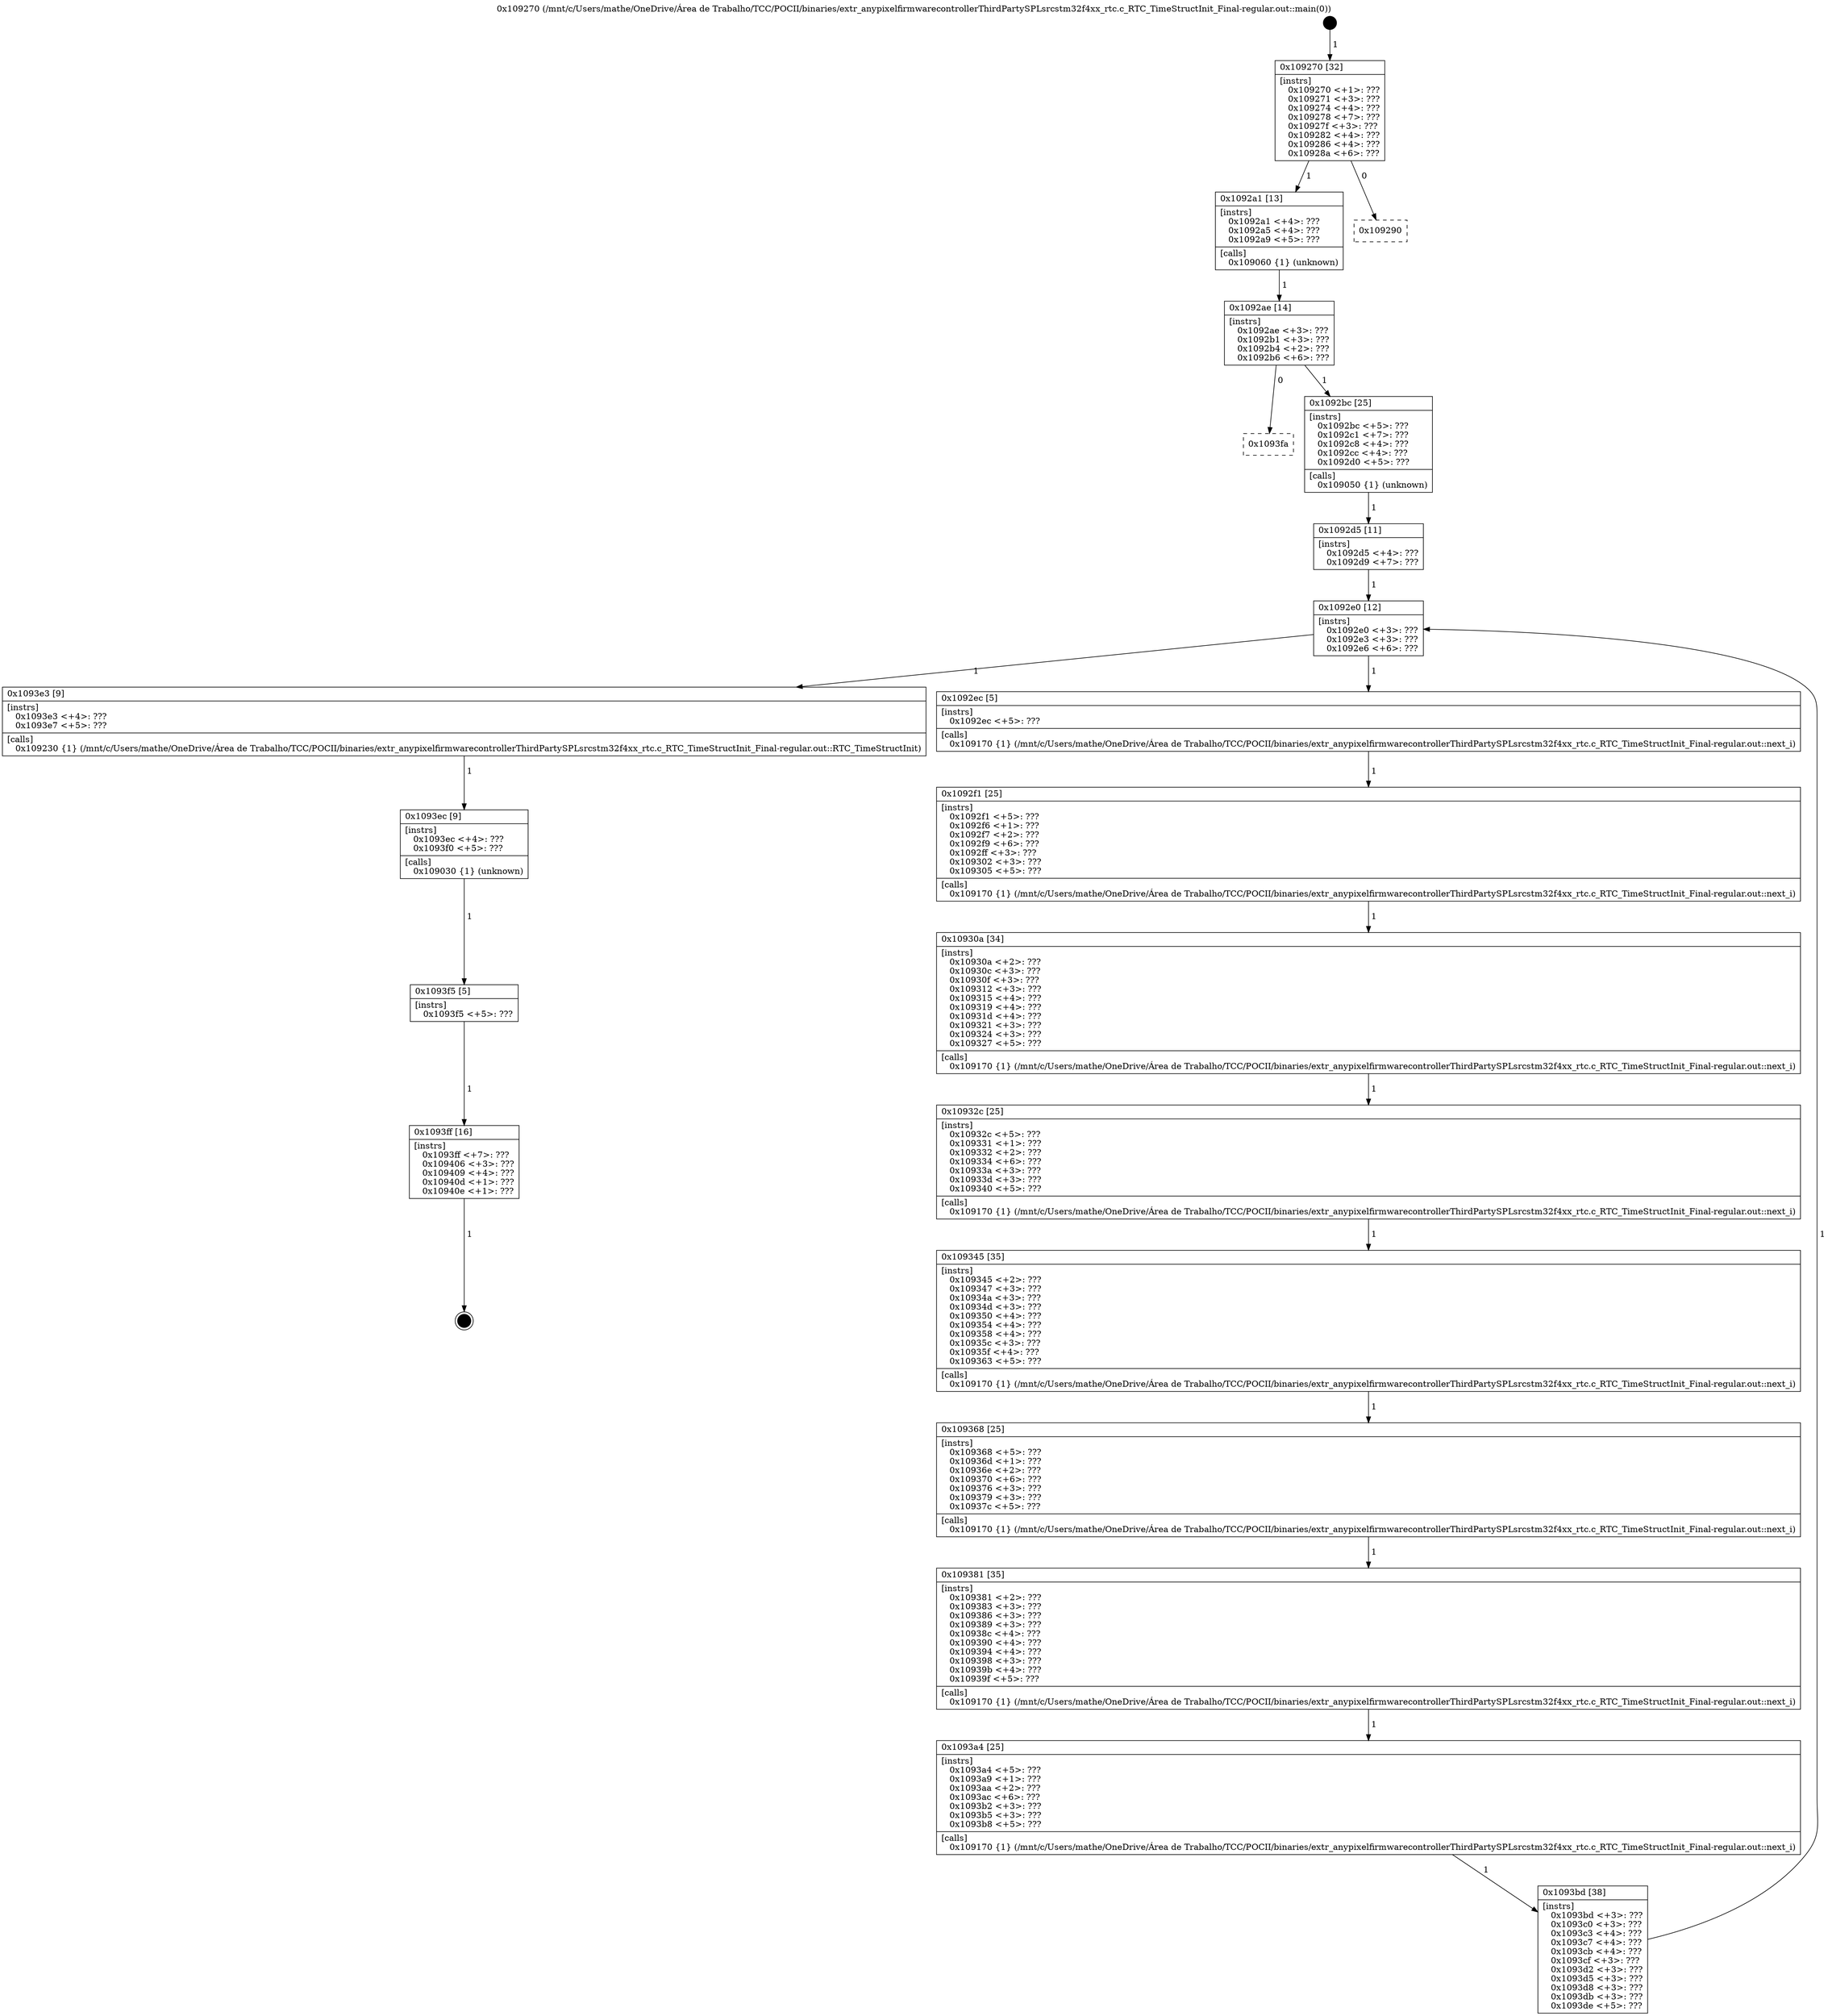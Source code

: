 digraph "0x109270" {
  label = "0x109270 (/mnt/c/Users/mathe/OneDrive/Área de Trabalho/TCC/POCII/binaries/extr_anypixelfirmwarecontrollerThirdPartySPLsrcstm32f4xx_rtc.c_RTC_TimeStructInit_Final-regular.out::main(0))"
  labelloc = "t"
  node[shape=record]

  Entry [label="",width=0.3,height=0.3,shape=circle,fillcolor=black,style=filled]
  "0x109270" [label="{
     0x109270 [32]\l
     | [instrs]\l
     &nbsp;&nbsp;0x109270 \<+1\>: ???\l
     &nbsp;&nbsp;0x109271 \<+3\>: ???\l
     &nbsp;&nbsp;0x109274 \<+4\>: ???\l
     &nbsp;&nbsp;0x109278 \<+7\>: ???\l
     &nbsp;&nbsp;0x10927f \<+3\>: ???\l
     &nbsp;&nbsp;0x109282 \<+4\>: ???\l
     &nbsp;&nbsp;0x109286 \<+4\>: ???\l
     &nbsp;&nbsp;0x10928a \<+6\>: ???\l
  }"]
  "0x1092a1" [label="{
     0x1092a1 [13]\l
     | [instrs]\l
     &nbsp;&nbsp;0x1092a1 \<+4\>: ???\l
     &nbsp;&nbsp;0x1092a5 \<+4\>: ???\l
     &nbsp;&nbsp;0x1092a9 \<+5\>: ???\l
     | [calls]\l
     &nbsp;&nbsp;0x109060 \{1\} (unknown)\l
  }"]
  "0x109290" [label="{
     0x109290\l
  }", style=dashed]
  "0x1092ae" [label="{
     0x1092ae [14]\l
     | [instrs]\l
     &nbsp;&nbsp;0x1092ae \<+3\>: ???\l
     &nbsp;&nbsp;0x1092b1 \<+3\>: ???\l
     &nbsp;&nbsp;0x1092b4 \<+2\>: ???\l
     &nbsp;&nbsp;0x1092b6 \<+6\>: ???\l
  }"]
  "0x1093fa" [label="{
     0x1093fa\l
  }", style=dashed]
  "0x1092bc" [label="{
     0x1092bc [25]\l
     | [instrs]\l
     &nbsp;&nbsp;0x1092bc \<+5\>: ???\l
     &nbsp;&nbsp;0x1092c1 \<+7\>: ???\l
     &nbsp;&nbsp;0x1092c8 \<+4\>: ???\l
     &nbsp;&nbsp;0x1092cc \<+4\>: ???\l
     &nbsp;&nbsp;0x1092d0 \<+5\>: ???\l
     | [calls]\l
     &nbsp;&nbsp;0x109050 \{1\} (unknown)\l
  }"]
  Exit [label="",width=0.3,height=0.3,shape=circle,fillcolor=black,style=filled,peripheries=2]
  "0x1092e0" [label="{
     0x1092e0 [12]\l
     | [instrs]\l
     &nbsp;&nbsp;0x1092e0 \<+3\>: ???\l
     &nbsp;&nbsp;0x1092e3 \<+3\>: ???\l
     &nbsp;&nbsp;0x1092e6 \<+6\>: ???\l
  }"]
  "0x1093e3" [label="{
     0x1093e3 [9]\l
     | [instrs]\l
     &nbsp;&nbsp;0x1093e3 \<+4\>: ???\l
     &nbsp;&nbsp;0x1093e7 \<+5\>: ???\l
     | [calls]\l
     &nbsp;&nbsp;0x109230 \{1\} (/mnt/c/Users/mathe/OneDrive/Área de Trabalho/TCC/POCII/binaries/extr_anypixelfirmwarecontrollerThirdPartySPLsrcstm32f4xx_rtc.c_RTC_TimeStructInit_Final-regular.out::RTC_TimeStructInit)\l
  }"]
  "0x1092ec" [label="{
     0x1092ec [5]\l
     | [instrs]\l
     &nbsp;&nbsp;0x1092ec \<+5\>: ???\l
     | [calls]\l
     &nbsp;&nbsp;0x109170 \{1\} (/mnt/c/Users/mathe/OneDrive/Área de Trabalho/TCC/POCII/binaries/extr_anypixelfirmwarecontrollerThirdPartySPLsrcstm32f4xx_rtc.c_RTC_TimeStructInit_Final-regular.out::next_i)\l
  }"]
  "0x1092f1" [label="{
     0x1092f1 [25]\l
     | [instrs]\l
     &nbsp;&nbsp;0x1092f1 \<+5\>: ???\l
     &nbsp;&nbsp;0x1092f6 \<+1\>: ???\l
     &nbsp;&nbsp;0x1092f7 \<+2\>: ???\l
     &nbsp;&nbsp;0x1092f9 \<+6\>: ???\l
     &nbsp;&nbsp;0x1092ff \<+3\>: ???\l
     &nbsp;&nbsp;0x109302 \<+3\>: ???\l
     &nbsp;&nbsp;0x109305 \<+5\>: ???\l
     | [calls]\l
     &nbsp;&nbsp;0x109170 \{1\} (/mnt/c/Users/mathe/OneDrive/Área de Trabalho/TCC/POCII/binaries/extr_anypixelfirmwarecontrollerThirdPartySPLsrcstm32f4xx_rtc.c_RTC_TimeStructInit_Final-regular.out::next_i)\l
  }"]
  "0x10930a" [label="{
     0x10930a [34]\l
     | [instrs]\l
     &nbsp;&nbsp;0x10930a \<+2\>: ???\l
     &nbsp;&nbsp;0x10930c \<+3\>: ???\l
     &nbsp;&nbsp;0x10930f \<+3\>: ???\l
     &nbsp;&nbsp;0x109312 \<+3\>: ???\l
     &nbsp;&nbsp;0x109315 \<+4\>: ???\l
     &nbsp;&nbsp;0x109319 \<+4\>: ???\l
     &nbsp;&nbsp;0x10931d \<+4\>: ???\l
     &nbsp;&nbsp;0x109321 \<+3\>: ???\l
     &nbsp;&nbsp;0x109324 \<+3\>: ???\l
     &nbsp;&nbsp;0x109327 \<+5\>: ???\l
     | [calls]\l
     &nbsp;&nbsp;0x109170 \{1\} (/mnt/c/Users/mathe/OneDrive/Área de Trabalho/TCC/POCII/binaries/extr_anypixelfirmwarecontrollerThirdPartySPLsrcstm32f4xx_rtc.c_RTC_TimeStructInit_Final-regular.out::next_i)\l
  }"]
  "0x10932c" [label="{
     0x10932c [25]\l
     | [instrs]\l
     &nbsp;&nbsp;0x10932c \<+5\>: ???\l
     &nbsp;&nbsp;0x109331 \<+1\>: ???\l
     &nbsp;&nbsp;0x109332 \<+2\>: ???\l
     &nbsp;&nbsp;0x109334 \<+6\>: ???\l
     &nbsp;&nbsp;0x10933a \<+3\>: ???\l
     &nbsp;&nbsp;0x10933d \<+3\>: ???\l
     &nbsp;&nbsp;0x109340 \<+5\>: ???\l
     | [calls]\l
     &nbsp;&nbsp;0x109170 \{1\} (/mnt/c/Users/mathe/OneDrive/Área de Trabalho/TCC/POCII/binaries/extr_anypixelfirmwarecontrollerThirdPartySPLsrcstm32f4xx_rtc.c_RTC_TimeStructInit_Final-regular.out::next_i)\l
  }"]
  "0x109345" [label="{
     0x109345 [35]\l
     | [instrs]\l
     &nbsp;&nbsp;0x109345 \<+2\>: ???\l
     &nbsp;&nbsp;0x109347 \<+3\>: ???\l
     &nbsp;&nbsp;0x10934a \<+3\>: ???\l
     &nbsp;&nbsp;0x10934d \<+3\>: ???\l
     &nbsp;&nbsp;0x109350 \<+4\>: ???\l
     &nbsp;&nbsp;0x109354 \<+4\>: ???\l
     &nbsp;&nbsp;0x109358 \<+4\>: ???\l
     &nbsp;&nbsp;0x10935c \<+3\>: ???\l
     &nbsp;&nbsp;0x10935f \<+4\>: ???\l
     &nbsp;&nbsp;0x109363 \<+5\>: ???\l
     | [calls]\l
     &nbsp;&nbsp;0x109170 \{1\} (/mnt/c/Users/mathe/OneDrive/Área de Trabalho/TCC/POCII/binaries/extr_anypixelfirmwarecontrollerThirdPartySPLsrcstm32f4xx_rtc.c_RTC_TimeStructInit_Final-regular.out::next_i)\l
  }"]
  "0x109368" [label="{
     0x109368 [25]\l
     | [instrs]\l
     &nbsp;&nbsp;0x109368 \<+5\>: ???\l
     &nbsp;&nbsp;0x10936d \<+1\>: ???\l
     &nbsp;&nbsp;0x10936e \<+2\>: ???\l
     &nbsp;&nbsp;0x109370 \<+6\>: ???\l
     &nbsp;&nbsp;0x109376 \<+3\>: ???\l
     &nbsp;&nbsp;0x109379 \<+3\>: ???\l
     &nbsp;&nbsp;0x10937c \<+5\>: ???\l
     | [calls]\l
     &nbsp;&nbsp;0x109170 \{1\} (/mnt/c/Users/mathe/OneDrive/Área de Trabalho/TCC/POCII/binaries/extr_anypixelfirmwarecontrollerThirdPartySPLsrcstm32f4xx_rtc.c_RTC_TimeStructInit_Final-regular.out::next_i)\l
  }"]
  "0x109381" [label="{
     0x109381 [35]\l
     | [instrs]\l
     &nbsp;&nbsp;0x109381 \<+2\>: ???\l
     &nbsp;&nbsp;0x109383 \<+3\>: ???\l
     &nbsp;&nbsp;0x109386 \<+3\>: ???\l
     &nbsp;&nbsp;0x109389 \<+3\>: ???\l
     &nbsp;&nbsp;0x10938c \<+4\>: ???\l
     &nbsp;&nbsp;0x109390 \<+4\>: ???\l
     &nbsp;&nbsp;0x109394 \<+4\>: ???\l
     &nbsp;&nbsp;0x109398 \<+3\>: ???\l
     &nbsp;&nbsp;0x10939b \<+4\>: ???\l
     &nbsp;&nbsp;0x10939f \<+5\>: ???\l
     | [calls]\l
     &nbsp;&nbsp;0x109170 \{1\} (/mnt/c/Users/mathe/OneDrive/Área de Trabalho/TCC/POCII/binaries/extr_anypixelfirmwarecontrollerThirdPartySPLsrcstm32f4xx_rtc.c_RTC_TimeStructInit_Final-regular.out::next_i)\l
  }"]
  "0x1093a4" [label="{
     0x1093a4 [25]\l
     | [instrs]\l
     &nbsp;&nbsp;0x1093a4 \<+5\>: ???\l
     &nbsp;&nbsp;0x1093a9 \<+1\>: ???\l
     &nbsp;&nbsp;0x1093aa \<+2\>: ???\l
     &nbsp;&nbsp;0x1093ac \<+6\>: ???\l
     &nbsp;&nbsp;0x1093b2 \<+3\>: ???\l
     &nbsp;&nbsp;0x1093b5 \<+3\>: ???\l
     &nbsp;&nbsp;0x1093b8 \<+5\>: ???\l
     | [calls]\l
     &nbsp;&nbsp;0x109170 \{1\} (/mnt/c/Users/mathe/OneDrive/Área de Trabalho/TCC/POCII/binaries/extr_anypixelfirmwarecontrollerThirdPartySPLsrcstm32f4xx_rtc.c_RTC_TimeStructInit_Final-regular.out::next_i)\l
  }"]
  "0x1093bd" [label="{
     0x1093bd [38]\l
     | [instrs]\l
     &nbsp;&nbsp;0x1093bd \<+3\>: ???\l
     &nbsp;&nbsp;0x1093c0 \<+3\>: ???\l
     &nbsp;&nbsp;0x1093c3 \<+4\>: ???\l
     &nbsp;&nbsp;0x1093c7 \<+4\>: ???\l
     &nbsp;&nbsp;0x1093cb \<+4\>: ???\l
     &nbsp;&nbsp;0x1093cf \<+3\>: ???\l
     &nbsp;&nbsp;0x1093d2 \<+3\>: ???\l
     &nbsp;&nbsp;0x1093d5 \<+3\>: ???\l
     &nbsp;&nbsp;0x1093d8 \<+3\>: ???\l
     &nbsp;&nbsp;0x1093db \<+3\>: ???\l
     &nbsp;&nbsp;0x1093de \<+5\>: ???\l
  }"]
  "0x1092d5" [label="{
     0x1092d5 [11]\l
     | [instrs]\l
     &nbsp;&nbsp;0x1092d5 \<+4\>: ???\l
     &nbsp;&nbsp;0x1092d9 \<+7\>: ???\l
  }"]
  "0x1093ec" [label="{
     0x1093ec [9]\l
     | [instrs]\l
     &nbsp;&nbsp;0x1093ec \<+4\>: ???\l
     &nbsp;&nbsp;0x1093f0 \<+5\>: ???\l
     | [calls]\l
     &nbsp;&nbsp;0x109030 \{1\} (unknown)\l
  }"]
  "0x1093f5" [label="{
     0x1093f5 [5]\l
     | [instrs]\l
     &nbsp;&nbsp;0x1093f5 \<+5\>: ???\l
  }"]
  "0x1093ff" [label="{
     0x1093ff [16]\l
     | [instrs]\l
     &nbsp;&nbsp;0x1093ff \<+7\>: ???\l
     &nbsp;&nbsp;0x109406 \<+3\>: ???\l
     &nbsp;&nbsp;0x109409 \<+4\>: ???\l
     &nbsp;&nbsp;0x10940d \<+1\>: ???\l
     &nbsp;&nbsp;0x10940e \<+1\>: ???\l
  }"]
  Entry -> "0x109270" [label=" 1"]
  "0x109270" -> "0x1092a1" [label=" 1"]
  "0x109270" -> "0x109290" [label=" 0"]
  "0x1092a1" -> "0x1092ae" [label=" 1"]
  "0x1092ae" -> "0x1093fa" [label=" 0"]
  "0x1092ae" -> "0x1092bc" [label=" 1"]
  "0x1093ff" -> Exit [label=" 1"]
  "0x1092bc" -> "0x1092d5" [label=" 1"]
  "0x1092e0" -> "0x1093e3" [label=" 1"]
  "0x1092e0" -> "0x1092ec" [label=" 1"]
  "0x1092ec" -> "0x1092f1" [label=" 1"]
  "0x1092f1" -> "0x10930a" [label=" 1"]
  "0x10930a" -> "0x10932c" [label=" 1"]
  "0x10932c" -> "0x109345" [label=" 1"]
  "0x109345" -> "0x109368" [label=" 1"]
  "0x109368" -> "0x109381" [label=" 1"]
  "0x109381" -> "0x1093a4" [label=" 1"]
  "0x1093a4" -> "0x1093bd" [label=" 1"]
  "0x1092d5" -> "0x1092e0" [label=" 1"]
  "0x1093bd" -> "0x1092e0" [label=" 1"]
  "0x1093e3" -> "0x1093ec" [label=" 1"]
  "0x1093ec" -> "0x1093f5" [label=" 1"]
  "0x1093f5" -> "0x1093ff" [label=" 1"]
}
